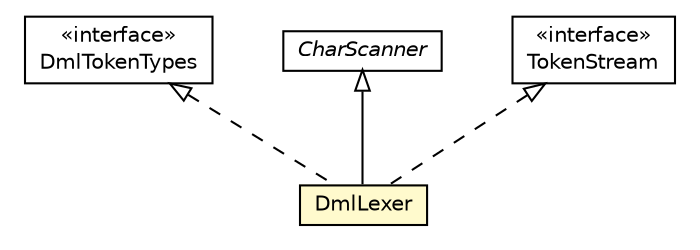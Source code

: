 #!/usr/local/bin/dot
#
# Class diagram 
# Generated by UMLGraph version 5.1 (http://www.umlgraph.org/)
#

digraph G {
	edge [fontname="Helvetica",fontsize=10,labelfontname="Helvetica",labelfontsize=10];
	node [fontname="Helvetica",fontsize=10,shape=plaintext];
	nodesep=0.25;
	ranksep=0.5;
	// pt.ist.fenixframework.dml.DmlTokenTypes
	c47851 [label=<<table title="pt.ist.fenixframework.dml.DmlTokenTypes" border="0" cellborder="1" cellspacing="0" cellpadding="2" port="p" href="./DmlTokenTypes.html">
		<tr><td><table border="0" cellspacing="0" cellpadding="1">
<tr><td align="center" balign="center"> &#171;interface&#187; </td></tr>
<tr><td align="center" balign="center"> DmlTokenTypes </td></tr>
		</table></td></tr>
		</table>>, fontname="Helvetica", fontcolor="black", fontsize=10.0];
	// pt.ist.fenixframework.dml.DmlLexer
	c47853 [label=<<table title="pt.ist.fenixframework.dml.DmlLexer" border="0" cellborder="1" cellspacing="0" cellpadding="2" port="p" bgcolor="lemonChiffon" href="./DmlLexer.html">
		<tr><td><table border="0" cellspacing="0" cellpadding="1">
<tr><td align="center" balign="center"> DmlLexer </td></tr>
		</table></td></tr>
		</table>>, fontname="Helvetica", fontcolor="black", fontsize=10.0];
	//pt.ist.fenixframework.dml.DmlLexer extends antlr.CharScanner
	c48129:p -> c47853:p [dir=back,arrowtail=empty];
	//pt.ist.fenixframework.dml.DmlLexer implements pt.ist.fenixframework.dml.DmlTokenTypes
	c47851:p -> c47853:p [dir=back,arrowtail=empty,style=dashed];
	//pt.ist.fenixframework.dml.DmlLexer implements antlr.TokenStream
	c48130:p -> c47853:p [dir=back,arrowtail=empty,style=dashed];
	// antlr.TokenStream
	c48130 [label=<<table title="antlr.TokenStream" border="0" cellborder="1" cellspacing="0" cellpadding="2" port="p" href="http://java.sun.com/j2se/1.4.2/docs/api/antlr/TokenStream.html">
		<tr><td><table border="0" cellspacing="0" cellpadding="1">
<tr><td align="center" balign="center"> &#171;interface&#187; </td></tr>
<tr><td align="center" balign="center"> TokenStream </td></tr>
		</table></td></tr>
		</table>>, fontname="Helvetica", fontcolor="black", fontsize=10.0];
	// antlr.CharScanner
	c48129 [label=<<table title="antlr.CharScanner" border="0" cellborder="1" cellspacing="0" cellpadding="2" port="p" href="http://java.sun.com/j2se/1.4.2/docs/api/antlr/CharScanner.html">
		<tr><td><table border="0" cellspacing="0" cellpadding="1">
<tr><td align="center" balign="center"><font face="Helvetica-Oblique"> CharScanner </font></td></tr>
		</table></td></tr>
		</table>>, fontname="Helvetica", fontcolor="black", fontsize=10.0];
}

